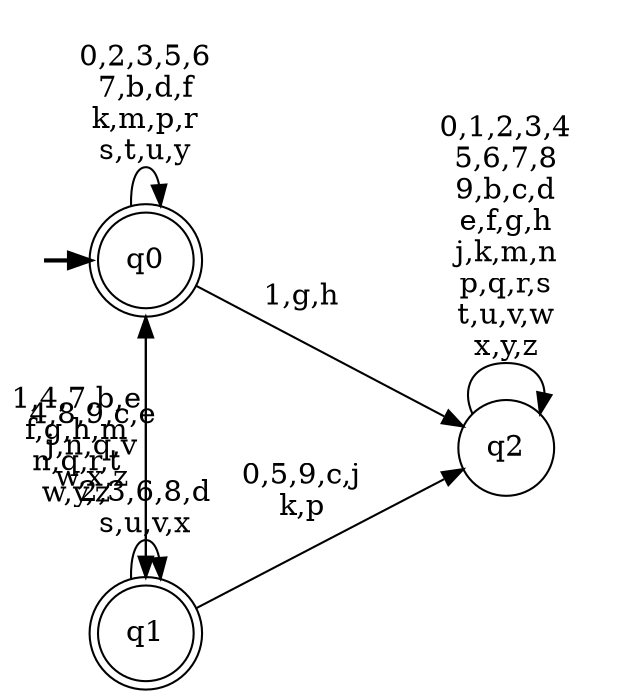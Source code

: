 digraph BlueStar {
__start0 [style = invis, shape = none, label = "", width = 0, height = 0];

rankdir=LR;
size="8,5";

s0 [style="rounded,filled", color="black", fillcolor="white" shape="doublecircle", label="q0"];
s1 [style="rounded,filled", color="black", fillcolor="white" shape="doublecircle", label="q1"];
s2 [style="filled", color="black", fillcolor="white" shape="circle", label="q2"];
subgraph cluster_main { 
	graph [pad=".75", ranksep="0.15", nodesep="0.15"];
	 style=invis; 
	__start0 -> s0 [penwidth=2];
}
s0 -> s0 [label="0,2,3,5,6\n7,b,d,f\nk,m,p,r\ns,t,u,y"];
s0 -> s1 [label="4,8,9,c,e\nj,n,q,v\nw,x,z"];
s0 -> s2 [label="1,g,h"];
s1 -> s0 [label="1,4,7,b,e\nf,g,h,m\nn,q,r,t\nw,y,z"];
s1 -> s1 [label="2,3,6,8,d\ns,u,v,x"];
s1 -> s2 [label="0,5,9,c,j\nk,p"];
s2 -> s2 [label="0,1,2,3,4\n5,6,7,8\n9,b,c,d\ne,f,g,h\nj,k,m,n\np,q,r,s\nt,u,v,w\nx,y,z"];

}